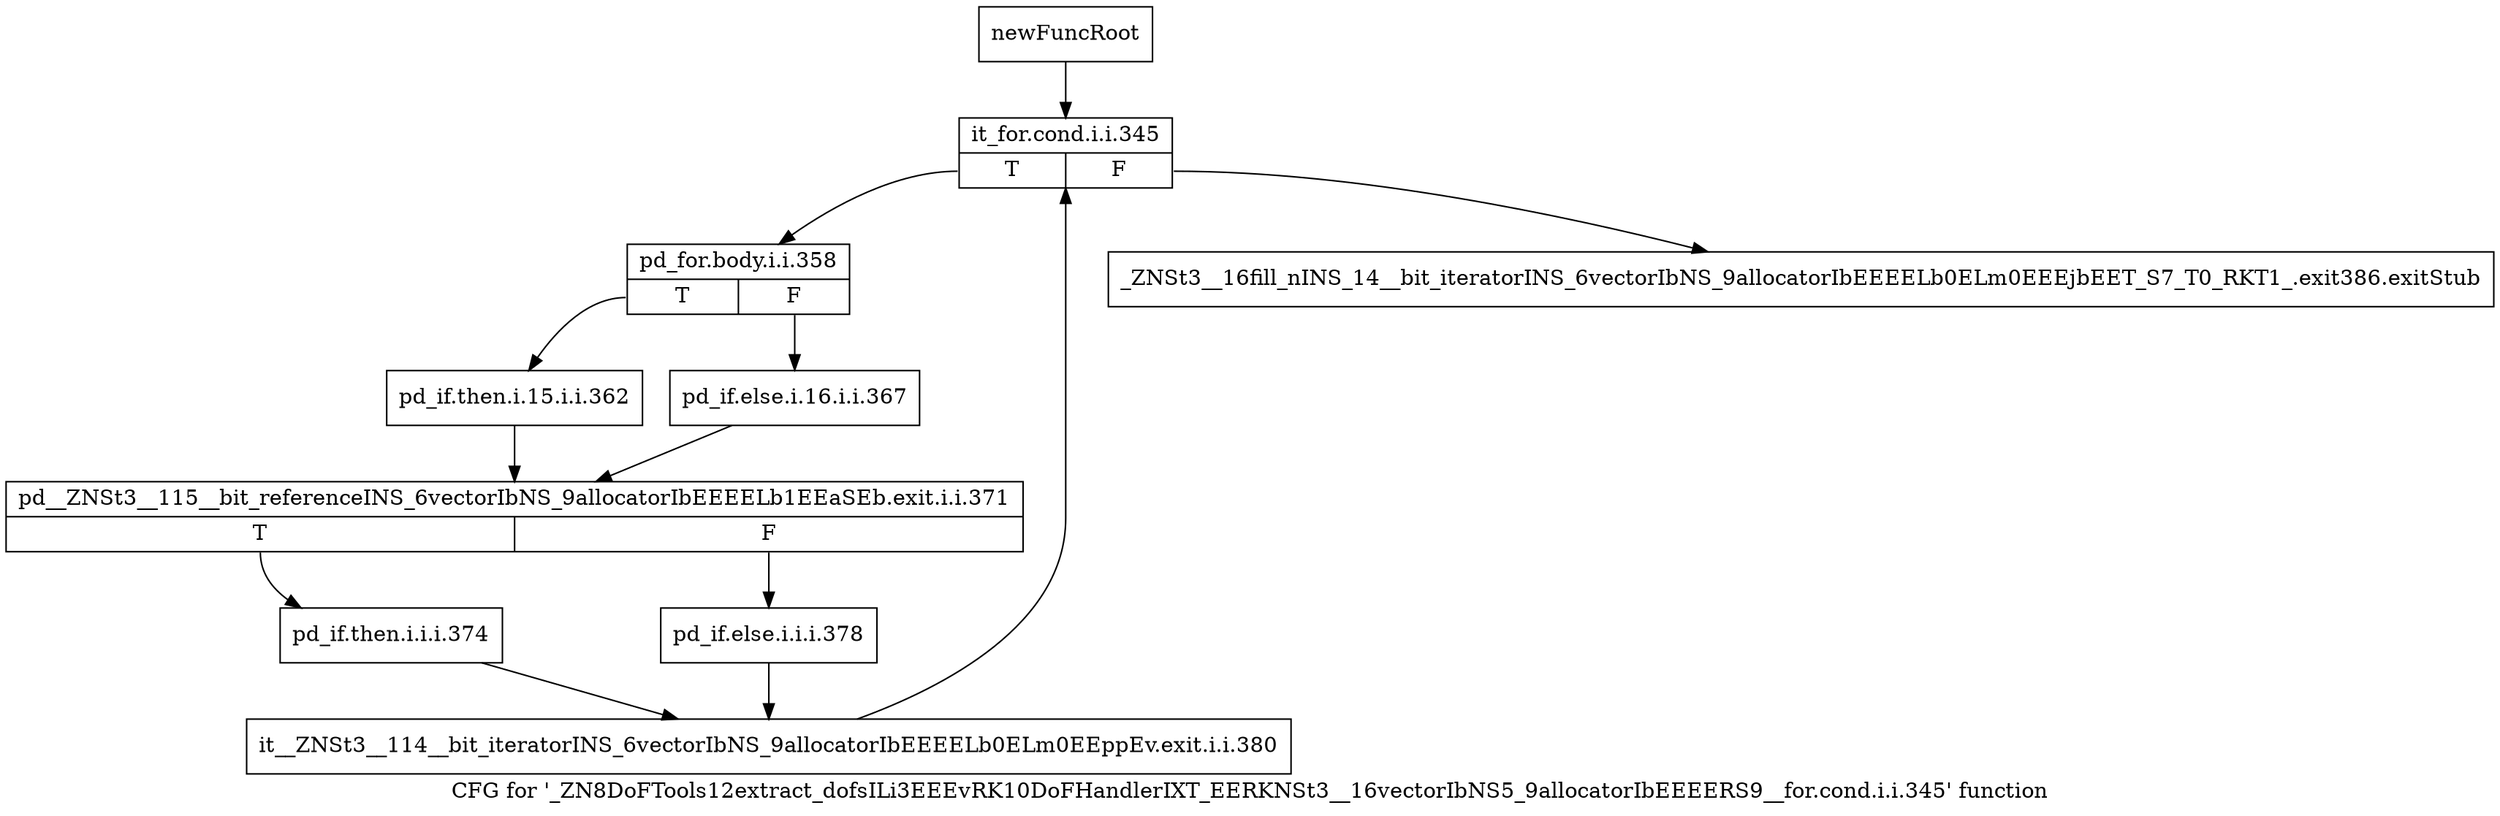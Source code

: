 digraph "CFG for '_ZN8DoFTools12extract_dofsILi3EEEvRK10DoFHandlerIXT_EERKNSt3__16vectorIbNS5_9allocatorIbEEEERS9__for.cond.i.i.345' function" {
	label="CFG for '_ZN8DoFTools12extract_dofsILi3EEEvRK10DoFHandlerIXT_EERKNSt3__16vectorIbNS5_9allocatorIbEEEERS9__for.cond.i.i.345' function";

	Node0x8fe01a0 [shape=record,label="{newFuncRoot}"];
	Node0x8fe01a0 -> Node0x8fe0240;
	Node0x8fe01f0 [shape=record,label="{_ZNSt3__16fill_nINS_14__bit_iteratorINS_6vectorIbNS_9allocatorIbEEEELb0ELm0EEEjbEET_S7_T0_RKT1_.exit386.exitStub}"];
	Node0x8fe0240 [shape=record,label="{it_for.cond.i.i.345|{<s0>T|<s1>F}}"];
	Node0x8fe0240:s0 -> Node0x8fe0290;
	Node0x8fe0240:s1 -> Node0x8fe01f0;
	Node0x8fe0290 [shape=record,label="{pd_for.body.i.i.358|{<s0>T|<s1>F}}"];
	Node0x8fe0290:s0 -> Node0x8fe0330;
	Node0x8fe0290:s1 -> Node0x8fe02e0;
	Node0x8fe02e0 [shape=record,label="{pd_if.else.i.16.i.i.367}"];
	Node0x8fe02e0 -> Node0x8fe0380;
	Node0x8fe0330 [shape=record,label="{pd_if.then.i.15.i.i.362}"];
	Node0x8fe0330 -> Node0x8fe0380;
	Node0x8fe0380 [shape=record,label="{pd__ZNSt3__115__bit_referenceINS_6vectorIbNS_9allocatorIbEEEELb1EEaSEb.exit.i.i.371|{<s0>T|<s1>F}}"];
	Node0x8fe0380:s0 -> Node0x8fe0420;
	Node0x8fe0380:s1 -> Node0x8fe03d0;
	Node0x8fe03d0 [shape=record,label="{pd_if.else.i.i.i.378}"];
	Node0x8fe03d0 -> Node0x8fe0e00;
	Node0x8fe0420 [shape=record,label="{pd_if.then.i.i.i.374}"];
	Node0x8fe0420 -> Node0x8fe0e00;
	Node0x8fe0e00 [shape=record,label="{it__ZNSt3__114__bit_iteratorINS_6vectorIbNS_9allocatorIbEEEELb0ELm0EEppEv.exit.i.i.380}"];
	Node0x8fe0e00 -> Node0x8fe0240;
}
